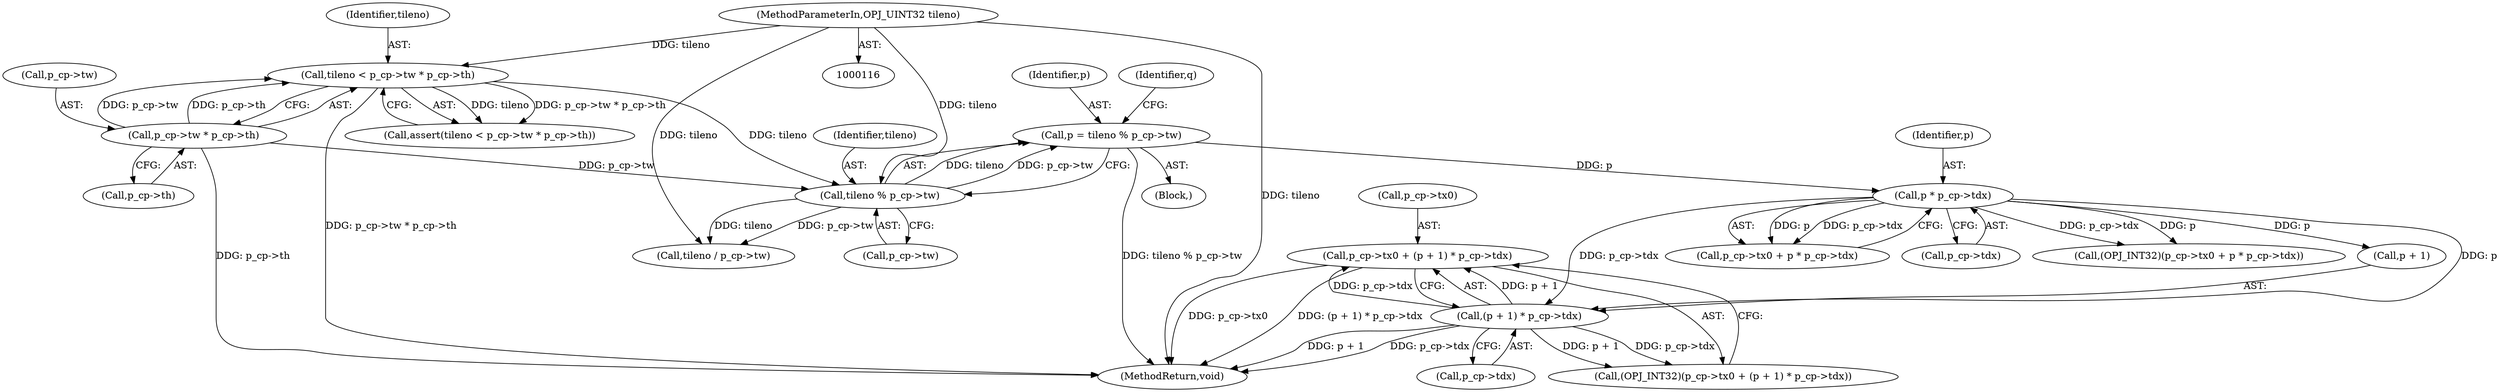 digraph "0_openjpeg_5d00b719f4b93b1445e6fb4c766b9a9883c57949@pointer" {
"1000223" [label="(Call,p_cp->tx0 + (p + 1) * p_cp->tdx)"];
"1000227" [label="(Call,(p + 1) * p_cp->tdx)"];
"1000207" [label="(Call,p * p_cp->tdx)"];
"1000183" [label="(Call,p = tileno % p_cp->tw)"];
"1000185" [label="(Call,tileno % p_cp->tw)"];
"1000156" [label="(Call,tileno < p_cp->tw * p_cp->th)"];
"1000119" [label="(MethodParameterIn,OPJ_UINT32 tileno)"];
"1000158" [label="(Call,p_cp->tw * p_cp->th)"];
"1000602" [label="(MethodReturn,void)"];
"1000221" [label="(Call,(OPJ_INT32)(p_cp->tx0 + (p + 1) * p_cp->tdx))"];
"1000183" [label="(Call,p = tileno % p_cp->tw)"];
"1000209" [label="(Call,p_cp->tdx)"];
"1000185" [label="(Call,tileno % p_cp->tw)"];
"1000158" [label="(Call,p_cp->tw * p_cp->th)"];
"1000192" [label="(Call,tileno / p_cp->tw)"];
"1000187" [label="(Call,p_cp->tw)"];
"1000227" [label="(Call,(p + 1) * p_cp->tdx)"];
"1000156" [label="(Call,tileno < p_cp->tw * p_cp->th)"];
"1000155" [label="(Call,assert(tileno < p_cp->tw * p_cp->th))"];
"1000162" [label="(Call,p_cp->th)"];
"1000191" [label="(Identifier,q)"];
"1000231" [label="(Call,p_cp->tdx)"];
"1000208" [label="(Identifier,p)"];
"1000201" [label="(Call,(OPJ_INT32)(p_cp->tx0 + p * p_cp->tdx))"];
"1000223" [label="(Call,p_cp->tx0 + (p + 1) * p_cp->tdx)"];
"1000159" [label="(Call,p_cp->tw)"];
"1000224" [label="(Call,p_cp->tx0)"];
"1000186" [label="(Identifier,tileno)"];
"1000157" [label="(Identifier,tileno)"];
"1000129" [label="(Block,)"];
"1000119" [label="(MethodParameterIn,OPJ_UINT32 tileno)"];
"1000207" [label="(Call,p * p_cp->tdx)"];
"1000203" [label="(Call,p_cp->tx0 + p * p_cp->tdx)"];
"1000228" [label="(Call,p + 1)"];
"1000184" [label="(Identifier,p)"];
"1000223" -> "1000221"  [label="AST: "];
"1000223" -> "1000227"  [label="CFG: "];
"1000224" -> "1000223"  [label="AST: "];
"1000227" -> "1000223"  [label="AST: "];
"1000221" -> "1000223"  [label="CFG: "];
"1000223" -> "1000602"  [label="DDG: (p + 1) * p_cp->tdx"];
"1000223" -> "1000602"  [label="DDG: p_cp->tx0"];
"1000227" -> "1000223"  [label="DDG: p + 1"];
"1000227" -> "1000223"  [label="DDG: p_cp->tdx"];
"1000227" -> "1000231"  [label="CFG: "];
"1000228" -> "1000227"  [label="AST: "];
"1000231" -> "1000227"  [label="AST: "];
"1000227" -> "1000602"  [label="DDG: p + 1"];
"1000227" -> "1000602"  [label="DDG: p_cp->tdx"];
"1000227" -> "1000221"  [label="DDG: p + 1"];
"1000227" -> "1000221"  [label="DDG: p_cp->tdx"];
"1000207" -> "1000227"  [label="DDG: p"];
"1000207" -> "1000227"  [label="DDG: p_cp->tdx"];
"1000207" -> "1000203"  [label="AST: "];
"1000207" -> "1000209"  [label="CFG: "];
"1000208" -> "1000207"  [label="AST: "];
"1000209" -> "1000207"  [label="AST: "];
"1000203" -> "1000207"  [label="CFG: "];
"1000207" -> "1000201"  [label="DDG: p"];
"1000207" -> "1000201"  [label="DDG: p_cp->tdx"];
"1000207" -> "1000203"  [label="DDG: p"];
"1000207" -> "1000203"  [label="DDG: p_cp->tdx"];
"1000183" -> "1000207"  [label="DDG: p"];
"1000207" -> "1000228"  [label="DDG: p"];
"1000183" -> "1000129"  [label="AST: "];
"1000183" -> "1000185"  [label="CFG: "];
"1000184" -> "1000183"  [label="AST: "];
"1000185" -> "1000183"  [label="AST: "];
"1000191" -> "1000183"  [label="CFG: "];
"1000183" -> "1000602"  [label="DDG: tileno % p_cp->tw"];
"1000185" -> "1000183"  [label="DDG: tileno"];
"1000185" -> "1000183"  [label="DDG: p_cp->tw"];
"1000185" -> "1000187"  [label="CFG: "];
"1000186" -> "1000185"  [label="AST: "];
"1000187" -> "1000185"  [label="AST: "];
"1000156" -> "1000185"  [label="DDG: tileno"];
"1000119" -> "1000185"  [label="DDG: tileno"];
"1000158" -> "1000185"  [label="DDG: p_cp->tw"];
"1000185" -> "1000192"  [label="DDG: tileno"];
"1000185" -> "1000192"  [label="DDG: p_cp->tw"];
"1000156" -> "1000155"  [label="AST: "];
"1000156" -> "1000158"  [label="CFG: "];
"1000157" -> "1000156"  [label="AST: "];
"1000158" -> "1000156"  [label="AST: "];
"1000155" -> "1000156"  [label="CFG: "];
"1000156" -> "1000602"  [label="DDG: p_cp->tw * p_cp->th"];
"1000156" -> "1000155"  [label="DDG: tileno"];
"1000156" -> "1000155"  [label="DDG: p_cp->tw * p_cp->th"];
"1000119" -> "1000156"  [label="DDG: tileno"];
"1000158" -> "1000156"  [label="DDG: p_cp->tw"];
"1000158" -> "1000156"  [label="DDG: p_cp->th"];
"1000119" -> "1000116"  [label="AST: "];
"1000119" -> "1000602"  [label="DDG: tileno"];
"1000119" -> "1000192"  [label="DDG: tileno"];
"1000158" -> "1000162"  [label="CFG: "];
"1000159" -> "1000158"  [label="AST: "];
"1000162" -> "1000158"  [label="AST: "];
"1000158" -> "1000602"  [label="DDG: p_cp->th"];
}
